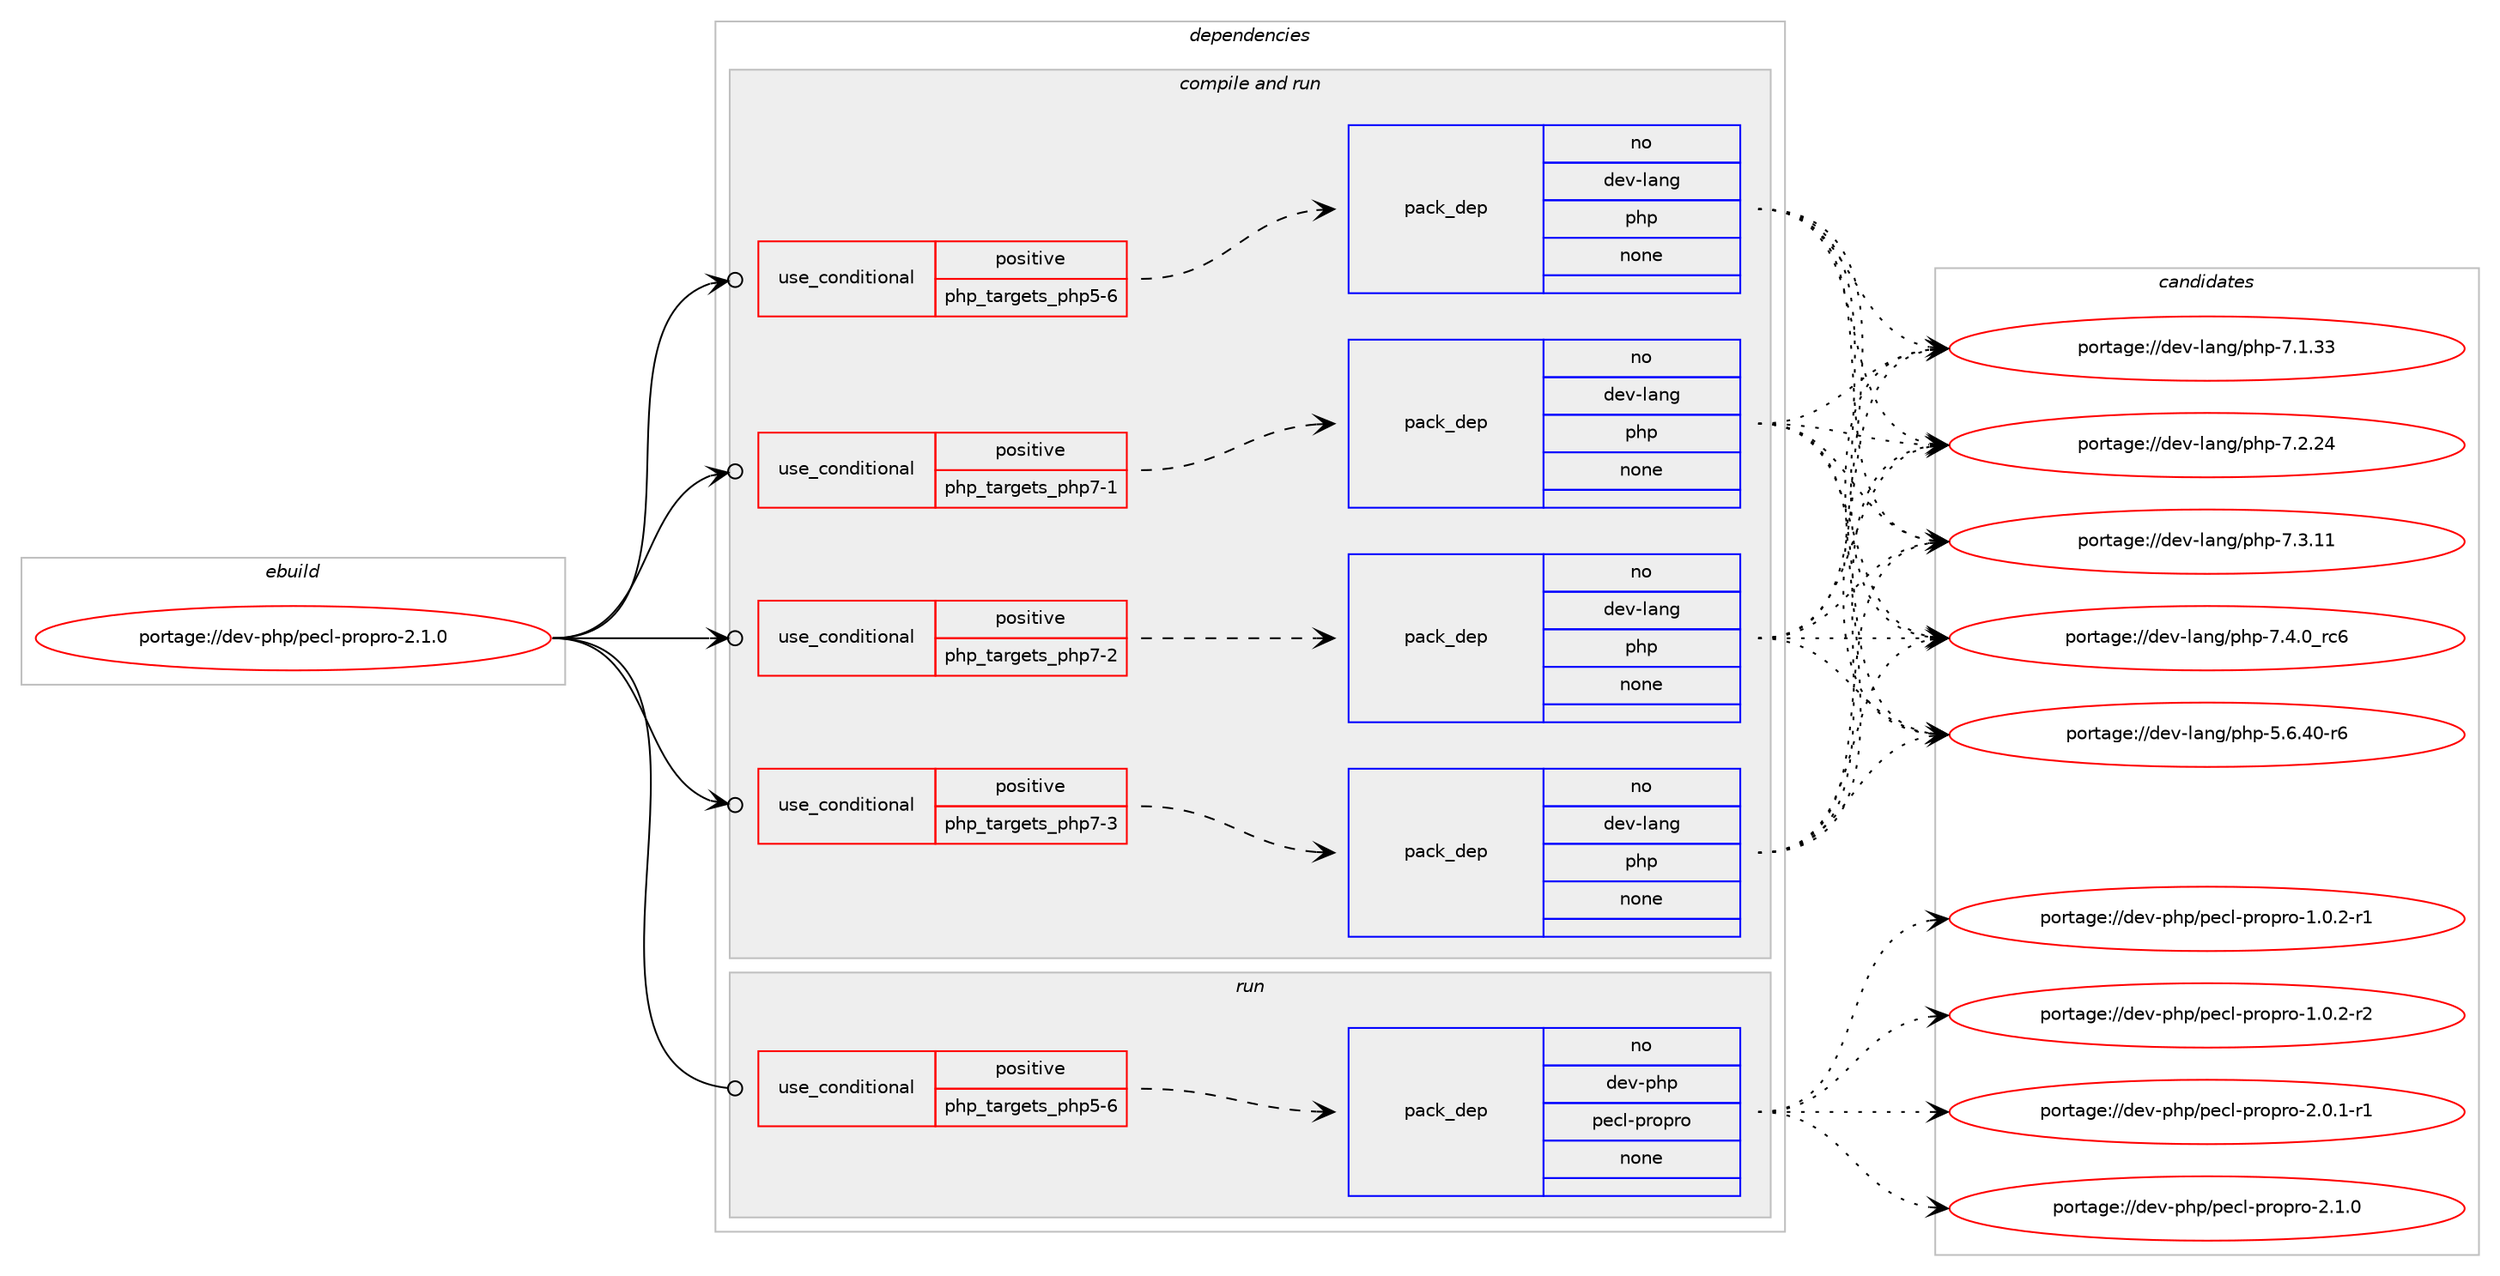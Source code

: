 digraph prolog {

# *************
# Graph options
# *************

newrank=true;
concentrate=true;
compound=true;
graph [rankdir=LR,fontname=Helvetica,fontsize=10,ranksep=1.5];#, ranksep=2.5, nodesep=0.2];
edge  [arrowhead=vee];
node  [fontname=Helvetica,fontsize=10];

# **********
# The ebuild
# **********

subgraph cluster_leftcol {
color=gray;
rank=same;
label=<<i>ebuild</i>>;
id [label="portage://dev-php/pecl-propro-2.1.0", color=red, width=4, href="../dev-php/pecl-propro-2.1.0.svg"];
}

# ****************
# The dependencies
# ****************

subgraph cluster_midcol {
color=gray;
label=<<i>dependencies</i>>;
subgraph cluster_compile {
fillcolor="#eeeeee";
style=filled;
label=<<i>compile</i>>;
}
subgraph cluster_compileandrun {
fillcolor="#eeeeee";
style=filled;
label=<<i>compile and run</i>>;
subgraph cond24432 {
dependency125837 [label=<<TABLE BORDER="0" CELLBORDER="1" CELLSPACING="0" CELLPADDING="4"><TR><TD ROWSPAN="3" CELLPADDING="10">use_conditional</TD></TR><TR><TD>positive</TD></TR><TR><TD>php_targets_php5-6</TD></TR></TABLE>>, shape=none, color=red];
subgraph pack98149 {
dependency125838 [label=<<TABLE BORDER="0" CELLBORDER="1" CELLSPACING="0" CELLPADDING="4" WIDTH="220"><TR><TD ROWSPAN="6" CELLPADDING="30">pack_dep</TD></TR><TR><TD WIDTH="110">no</TD></TR><TR><TD>dev-lang</TD></TR><TR><TD>php</TD></TR><TR><TD>none</TD></TR><TR><TD></TD></TR></TABLE>>, shape=none, color=blue];
}
dependency125837:e -> dependency125838:w [weight=20,style="dashed",arrowhead="vee"];
}
id:e -> dependency125837:w [weight=20,style="solid",arrowhead="odotvee"];
subgraph cond24433 {
dependency125839 [label=<<TABLE BORDER="0" CELLBORDER="1" CELLSPACING="0" CELLPADDING="4"><TR><TD ROWSPAN="3" CELLPADDING="10">use_conditional</TD></TR><TR><TD>positive</TD></TR><TR><TD>php_targets_php7-1</TD></TR></TABLE>>, shape=none, color=red];
subgraph pack98150 {
dependency125840 [label=<<TABLE BORDER="0" CELLBORDER="1" CELLSPACING="0" CELLPADDING="4" WIDTH="220"><TR><TD ROWSPAN="6" CELLPADDING="30">pack_dep</TD></TR><TR><TD WIDTH="110">no</TD></TR><TR><TD>dev-lang</TD></TR><TR><TD>php</TD></TR><TR><TD>none</TD></TR><TR><TD></TD></TR></TABLE>>, shape=none, color=blue];
}
dependency125839:e -> dependency125840:w [weight=20,style="dashed",arrowhead="vee"];
}
id:e -> dependency125839:w [weight=20,style="solid",arrowhead="odotvee"];
subgraph cond24434 {
dependency125841 [label=<<TABLE BORDER="0" CELLBORDER="1" CELLSPACING="0" CELLPADDING="4"><TR><TD ROWSPAN="3" CELLPADDING="10">use_conditional</TD></TR><TR><TD>positive</TD></TR><TR><TD>php_targets_php7-2</TD></TR></TABLE>>, shape=none, color=red];
subgraph pack98151 {
dependency125842 [label=<<TABLE BORDER="0" CELLBORDER="1" CELLSPACING="0" CELLPADDING="4" WIDTH="220"><TR><TD ROWSPAN="6" CELLPADDING="30">pack_dep</TD></TR><TR><TD WIDTH="110">no</TD></TR><TR><TD>dev-lang</TD></TR><TR><TD>php</TD></TR><TR><TD>none</TD></TR><TR><TD></TD></TR></TABLE>>, shape=none, color=blue];
}
dependency125841:e -> dependency125842:w [weight=20,style="dashed",arrowhead="vee"];
}
id:e -> dependency125841:w [weight=20,style="solid",arrowhead="odotvee"];
subgraph cond24435 {
dependency125843 [label=<<TABLE BORDER="0" CELLBORDER="1" CELLSPACING="0" CELLPADDING="4"><TR><TD ROWSPAN="3" CELLPADDING="10">use_conditional</TD></TR><TR><TD>positive</TD></TR><TR><TD>php_targets_php7-3</TD></TR></TABLE>>, shape=none, color=red];
subgraph pack98152 {
dependency125844 [label=<<TABLE BORDER="0" CELLBORDER="1" CELLSPACING="0" CELLPADDING="4" WIDTH="220"><TR><TD ROWSPAN="6" CELLPADDING="30">pack_dep</TD></TR><TR><TD WIDTH="110">no</TD></TR><TR><TD>dev-lang</TD></TR><TR><TD>php</TD></TR><TR><TD>none</TD></TR><TR><TD></TD></TR></TABLE>>, shape=none, color=blue];
}
dependency125843:e -> dependency125844:w [weight=20,style="dashed",arrowhead="vee"];
}
id:e -> dependency125843:w [weight=20,style="solid",arrowhead="odotvee"];
}
subgraph cluster_run {
fillcolor="#eeeeee";
style=filled;
label=<<i>run</i>>;
subgraph cond24436 {
dependency125845 [label=<<TABLE BORDER="0" CELLBORDER="1" CELLSPACING="0" CELLPADDING="4"><TR><TD ROWSPAN="3" CELLPADDING="10">use_conditional</TD></TR><TR><TD>positive</TD></TR><TR><TD>php_targets_php5-6</TD></TR></TABLE>>, shape=none, color=red];
subgraph pack98153 {
dependency125846 [label=<<TABLE BORDER="0" CELLBORDER="1" CELLSPACING="0" CELLPADDING="4" WIDTH="220"><TR><TD ROWSPAN="6" CELLPADDING="30">pack_dep</TD></TR><TR><TD WIDTH="110">no</TD></TR><TR><TD>dev-php</TD></TR><TR><TD>pecl-propro</TD></TR><TR><TD>none</TD></TR><TR><TD></TD></TR></TABLE>>, shape=none, color=blue];
}
dependency125845:e -> dependency125846:w [weight=20,style="dashed",arrowhead="vee"];
}
id:e -> dependency125845:w [weight=20,style="solid",arrowhead="odot"];
}
}

# **************
# The candidates
# **************

subgraph cluster_choices {
rank=same;
color=gray;
label=<<i>candidates</i>>;

subgraph choice98149 {
color=black;
nodesep=1;
choiceportage100101118451089711010347112104112455346544652484511454 [label="portage://dev-lang/php-5.6.40-r6", color=red, width=4,href="../dev-lang/php-5.6.40-r6.svg"];
choiceportage10010111845108971101034711210411245554649465151 [label="portage://dev-lang/php-7.1.33", color=red, width=4,href="../dev-lang/php-7.1.33.svg"];
choiceportage10010111845108971101034711210411245554650465052 [label="portage://dev-lang/php-7.2.24", color=red, width=4,href="../dev-lang/php-7.2.24.svg"];
choiceportage10010111845108971101034711210411245554651464949 [label="portage://dev-lang/php-7.3.11", color=red, width=4,href="../dev-lang/php-7.3.11.svg"];
choiceportage100101118451089711010347112104112455546524648951149954 [label="portage://dev-lang/php-7.4.0_rc6", color=red, width=4,href="../dev-lang/php-7.4.0_rc6.svg"];
dependency125838:e -> choiceportage100101118451089711010347112104112455346544652484511454:w [style=dotted,weight="100"];
dependency125838:e -> choiceportage10010111845108971101034711210411245554649465151:w [style=dotted,weight="100"];
dependency125838:e -> choiceportage10010111845108971101034711210411245554650465052:w [style=dotted,weight="100"];
dependency125838:e -> choiceportage10010111845108971101034711210411245554651464949:w [style=dotted,weight="100"];
dependency125838:e -> choiceportage100101118451089711010347112104112455546524648951149954:w [style=dotted,weight="100"];
}
subgraph choice98150 {
color=black;
nodesep=1;
choiceportage100101118451089711010347112104112455346544652484511454 [label="portage://dev-lang/php-5.6.40-r6", color=red, width=4,href="../dev-lang/php-5.6.40-r6.svg"];
choiceportage10010111845108971101034711210411245554649465151 [label="portage://dev-lang/php-7.1.33", color=red, width=4,href="../dev-lang/php-7.1.33.svg"];
choiceportage10010111845108971101034711210411245554650465052 [label="portage://dev-lang/php-7.2.24", color=red, width=4,href="../dev-lang/php-7.2.24.svg"];
choiceportage10010111845108971101034711210411245554651464949 [label="portage://dev-lang/php-7.3.11", color=red, width=4,href="../dev-lang/php-7.3.11.svg"];
choiceportage100101118451089711010347112104112455546524648951149954 [label="portage://dev-lang/php-7.4.0_rc6", color=red, width=4,href="../dev-lang/php-7.4.0_rc6.svg"];
dependency125840:e -> choiceportage100101118451089711010347112104112455346544652484511454:w [style=dotted,weight="100"];
dependency125840:e -> choiceportage10010111845108971101034711210411245554649465151:w [style=dotted,weight="100"];
dependency125840:e -> choiceportage10010111845108971101034711210411245554650465052:w [style=dotted,weight="100"];
dependency125840:e -> choiceportage10010111845108971101034711210411245554651464949:w [style=dotted,weight="100"];
dependency125840:e -> choiceportage100101118451089711010347112104112455546524648951149954:w [style=dotted,weight="100"];
}
subgraph choice98151 {
color=black;
nodesep=1;
choiceportage100101118451089711010347112104112455346544652484511454 [label="portage://dev-lang/php-5.6.40-r6", color=red, width=4,href="../dev-lang/php-5.6.40-r6.svg"];
choiceportage10010111845108971101034711210411245554649465151 [label="portage://dev-lang/php-7.1.33", color=red, width=4,href="../dev-lang/php-7.1.33.svg"];
choiceportage10010111845108971101034711210411245554650465052 [label="portage://dev-lang/php-7.2.24", color=red, width=4,href="../dev-lang/php-7.2.24.svg"];
choiceportage10010111845108971101034711210411245554651464949 [label="portage://dev-lang/php-7.3.11", color=red, width=4,href="../dev-lang/php-7.3.11.svg"];
choiceportage100101118451089711010347112104112455546524648951149954 [label="portage://dev-lang/php-7.4.0_rc6", color=red, width=4,href="../dev-lang/php-7.4.0_rc6.svg"];
dependency125842:e -> choiceportage100101118451089711010347112104112455346544652484511454:w [style=dotted,weight="100"];
dependency125842:e -> choiceportage10010111845108971101034711210411245554649465151:w [style=dotted,weight="100"];
dependency125842:e -> choiceportage10010111845108971101034711210411245554650465052:w [style=dotted,weight="100"];
dependency125842:e -> choiceportage10010111845108971101034711210411245554651464949:w [style=dotted,weight="100"];
dependency125842:e -> choiceportage100101118451089711010347112104112455546524648951149954:w [style=dotted,weight="100"];
}
subgraph choice98152 {
color=black;
nodesep=1;
choiceportage100101118451089711010347112104112455346544652484511454 [label="portage://dev-lang/php-5.6.40-r6", color=red, width=4,href="../dev-lang/php-5.6.40-r6.svg"];
choiceportage10010111845108971101034711210411245554649465151 [label="portage://dev-lang/php-7.1.33", color=red, width=4,href="../dev-lang/php-7.1.33.svg"];
choiceportage10010111845108971101034711210411245554650465052 [label="portage://dev-lang/php-7.2.24", color=red, width=4,href="../dev-lang/php-7.2.24.svg"];
choiceportage10010111845108971101034711210411245554651464949 [label="portage://dev-lang/php-7.3.11", color=red, width=4,href="../dev-lang/php-7.3.11.svg"];
choiceportage100101118451089711010347112104112455546524648951149954 [label="portage://dev-lang/php-7.4.0_rc6", color=red, width=4,href="../dev-lang/php-7.4.0_rc6.svg"];
dependency125844:e -> choiceportage100101118451089711010347112104112455346544652484511454:w [style=dotted,weight="100"];
dependency125844:e -> choiceportage10010111845108971101034711210411245554649465151:w [style=dotted,weight="100"];
dependency125844:e -> choiceportage10010111845108971101034711210411245554650465052:w [style=dotted,weight="100"];
dependency125844:e -> choiceportage10010111845108971101034711210411245554651464949:w [style=dotted,weight="100"];
dependency125844:e -> choiceportage100101118451089711010347112104112455546524648951149954:w [style=dotted,weight="100"];
}
subgraph choice98153 {
color=black;
nodesep=1;
choiceportage100101118451121041124711210199108451121141111121141114549464846504511449 [label="portage://dev-php/pecl-propro-1.0.2-r1", color=red, width=4,href="../dev-php/pecl-propro-1.0.2-r1.svg"];
choiceportage100101118451121041124711210199108451121141111121141114549464846504511450 [label="portage://dev-php/pecl-propro-1.0.2-r2", color=red, width=4,href="../dev-php/pecl-propro-1.0.2-r2.svg"];
choiceportage100101118451121041124711210199108451121141111121141114550464846494511449 [label="portage://dev-php/pecl-propro-2.0.1-r1", color=red, width=4,href="../dev-php/pecl-propro-2.0.1-r1.svg"];
choiceportage10010111845112104112471121019910845112114111112114111455046494648 [label="portage://dev-php/pecl-propro-2.1.0", color=red, width=4,href="../dev-php/pecl-propro-2.1.0.svg"];
dependency125846:e -> choiceportage100101118451121041124711210199108451121141111121141114549464846504511449:w [style=dotted,weight="100"];
dependency125846:e -> choiceportage100101118451121041124711210199108451121141111121141114549464846504511450:w [style=dotted,weight="100"];
dependency125846:e -> choiceportage100101118451121041124711210199108451121141111121141114550464846494511449:w [style=dotted,weight="100"];
dependency125846:e -> choiceportage10010111845112104112471121019910845112114111112114111455046494648:w [style=dotted,weight="100"];
}
}

}
